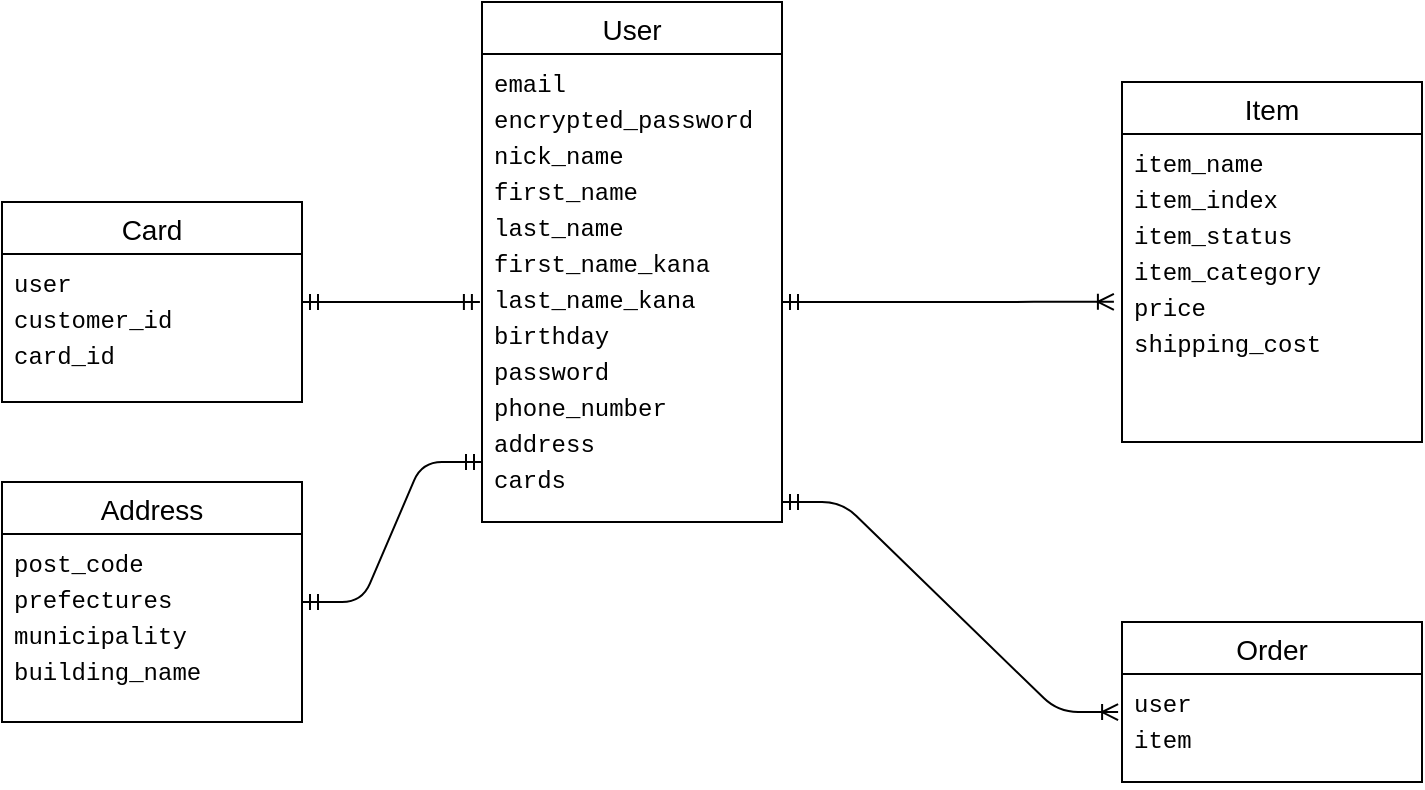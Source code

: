 <mxfile>
    <diagram id="-XTOnoF4f9RBT8s8oQR2" name="ページ1">
        <mxGraphModel dx="808" dy="692" grid="1" gridSize="10" guides="0" tooltips="1" connect="1" arrows="0" fold="1" page="1" pageScale="1" pageWidth="827" pageHeight="1169" math="0" shadow="0">
            <root>
                <mxCell id="0"/>
                <mxCell id="1" parent="0"/>
                <mxCell id="93" value="Address" style="swimlane;fontStyle=0;childLayout=stackLayout;horizontal=1;startSize=26;horizontalStack=0;resizeParent=1;resizeParentMax=0;resizeLast=0;collapsible=1;marginBottom=0;align=center;fontSize=14;" vertex="1" parent="1">
                    <mxGeometry x="40" y="410" width="150" height="120" as="geometry"/>
                </mxCell>
                <mxCell id="94" value="&lt;div style=&quot;font-family: Menlo, Monaco, &amp;quot;Courier New&amp;quot;, monospace; line-height: 18px; white-space: pre;&quot;&gt;&lt;div style=&quot;&quot;&gt;&lt;span style=&quot;background-color: rgb(255, 255, 255);&quot;&gt;&lt;font style=&quot;color: rgb(0, 0, 0);&quot;&gt;post_code&lt;/font&gt;&lt;/span&gt;&lt;/div&gt;&lt;div style=&quot;&quot;&gt;&lt;font style=&quot;color: rgb(0, 0, 0); background-color: rgb(255, 255, 255);&quot;&gt;prefectures &lt;/font&gt;&lt;/div&gt;&lt;div style=&quot;&quot;&gt;&lt;span style=&quot;background-color: rgb(255, 255, 255); color: rgb(204, 204, 204);&quot;&gt;&lt;font style=&quot;color: rgb(0, 0, 0);&quot;&gt;municipality&lt;/font&gt;&lt;/span&gt;&lt;/div&gt;&lt;div style=&quot;&quot;&gt;&lt;span style=&quot;background-color: rgb(255, 255, 255); color: rgb(204, 204, 204);&quot;&gt;&lt;font style=&quot;color: rgb(0, 0, 0);&quot;&gt;building_name&lt;/font&gt;&lt;/span&gt;&lt;/div&gt;&lt;/div&gt;" style="text;strokeColor=none;fillColor=none;spacingLeft=4;spacingRight=4;overflow=hidden;rotatable=0;points=[[0,0.5],[1,0.5]];portConstraint=eastwest;fontSize=12;whiteSpace=wrap;html=1;" vertex="1" parent="93">
                    <mxGeometry y="26" width="150" height="94" as="geometry"/>
                </mxCell>
                <mxCell id="101" value="Item" style="swimlane;fontStyle=0;childLayout=stackLayout;horizontal=1;startSize=26;horizontalStack=0;resizeParent=1;resizeParentMax=0;resizeLast=0;collapsible=1;marginBottom=0;align=center;fontSize=14;" vertex="1" parent="1">
                    <mxGeometry x="600" y="210" width="150" height="180" as="geometry"/>
                </mxCell>
                <mxCell id="102" value="&lt;div style=&quot;font-family: Menlo, Monaco, &amp;quot;Courier New&amp;quot;, monospace; line-height: 18px; white-space: pre;&quot;&gt;&lt;div style=&quot;&quot;&gt;&lt;span style=&quot;background-color: rgb(255, 255, 255);&quot;&gt;&lt;font style=&quot;color: rgb(0, 0, 0);&quot;&gt;item_name    &lt;/font&gt;&lt;/span&gt;&lt;/div&gt;&lt;div style=&quot;&quot;&gt;&lt;span style=&quot;background-color: rgb(255, 255, 255); color: rgb(204, 204, 204);&quot;&gt;&lt;font style=&quot;color: rgb(0, 0, 0);&quot;&gt;item_index   &lt;/font&gt;&lt;/span&gt;&lt;/div&gt;&lt;div style=&quot;&quot;&gt;&lt;span style=&quot;background-color: rgb(255, 255, 255); color: rgb(204, 204, 204);&quot;&gt;&lt;font style=&quot;color: rgb(0, 0, 0);&quot;&gt;item_status  &lt;/font&gt;&lt;/span&gt;&lt;/div&gt;&lt;div style=&quot;&quot;&gt;&lt;span style=&quot;background-color: rgb(255, 255, 255); color: rgb(204, 204, 204);&quot;&gt;&lt;font style=&quot;color: rgb(0, 0, 0);&quot;&gt;item_category&lt;/font&gt;&lt;/span&gt;&lt;/div&gt;&lt;div style=&quot;&quot;&gt;&lt;span style=&quot;background-color: rgb(255, 255, 255); color: rgb(204, 204, 204);&quot;&gt;&lt;font style=&quot;color: rgb(0, 0, 0);&quot;&gt;price        &lt;/font&gt;&lt;/span&gt;&lt;/div&gt;&lt;div style=&quot;&quot;&gt;&lt;span style=&quot;background-color: rgb(255, 255, 255); color: rgb(204, 204, 204);&quot;&gt;&lt;font style=&quot;color: rgb(0, 0, 0);&quot;&gt;shipping_cost&lt;/font&gt;&lt;/span&gt;&lt;/div&gt;&lt;/div&gt;" style="text;strokeColor=none;fillColor=none;spacingLeft=4;spacingRight=4;overflow=hidden;rotatable=0;points=[[0,0.5],[1,0.5]];portConstraint=eastwest;fontSize=12;whiteSpace=wrap;html=1;" vertex="1" parent="101">
                    <mxGeometry y="26" width="150" height="154" as="geometry"/>
                </mxCell>
                <mxCell id="105" value="Order" style="swimlane;fontStyle=0;childLayout=stackLayout;horizontal=1;startSize=26;horizontalStack=0;resizeParent=1;resizeParentMax=0;resizeLast=0;collapsible=1;marginBottom=0;align=center;fontSize=14;" vertex="1" parent="1">
                    <mxGeometry x="600" y="480" width="150" height="80" as="geometry"/>
                </mxCell>
                <mxCell id="106" value="&lt;div style=&quot;font-family: Menlo, Monaco, &amp;quot;Courier New&amp;quot;, monospace; font-weight: normal; font-size: 12px; line-height: 18px; white-space: pre;&quot;&gt;&lt;div style=&quot;&quot;&gt;&lt;span style=&quot;background-color: rgb(255, 255, 255);&quot;&gt;&lt;font style=&quot;color: rgb(0, 0, 0);&quot;&gt;user&lt;/font&gt;&lt;/span&gt;&lt;/div&gt;&lt;div style=&quot;&quot;&gt;&lt;span style=&quot;background-color: rgb(255, 255, 255); color: rgb(204, 204, 204);&quot;&gt;&lt;font style=&quot;color: rgb(0, 0, 0);&quot;&gt;item&lt;/font&gt;&lt;/span&gt;&lt;/div&gt;&lt;/div&gt;" style="text;strokeColor=none;fillColor=none;spacingLeft=4;spacingRight=4;overflow=hidden;rotatable=0;points=[[0,0.5],[1,0.5]];portConstraint=eastwest;fontSize=12;whiteSpace=wrap;html=1;" vertex="1" parent="105">
                    <mxGeometry y="26" width="150" height="54" as="geometry"/>
                </mxCell>
                <mxCell id="109" value="Card" style="swimlane;fontStyle=0;childLayout=stackLayout;horizontal=1;startSize=26;horizontalStack=0;resizeParent=1;resizeParentMax=0;resizeLast=0;collapsible=1;marginBottom=0;align=center;fontSize=14;" vertex="1" parent="1">
                    <mxGeometry x="40" y="270" width="150" height="100" as="geometry"/>
                </mxCell>
                <mxCell id="110" value="&lt;div style=&quot;font-family: Menlo, Monaco, &amp;quot;Courier New&amp;quot;, monospace; line-height: 18px; white-space: pre;&quot;&gt;&lt;div style=&quot;&quot;&gt;&lt;span style=&quot;background-color: rgb(255, 255, 255);&quot;&gt;&lt;font style=&quot;color: rgb(0, 0, 0);&quot;&gt;user&lt;/font&gt;&lt;/span&gt;&lt;/div&gt;&lt;div style=&quot;&quot;&gt;&lt;span style=&quot;background-color: rgb(255, 255, 255); color: rgb(204, 204, 204);&quot;&gt;&lt;font style=&quot;color: rgb(0, 0, 0);&quot;&gt;customer_id&lt;/font&gt;&lt;/span&gt;&lt;/div&gt;&lt;div style=&quot;&quot;&gt;&lt;span style=&quot;background-color: rgb(255, 255, 255); color: rgb(204, 204, 204);&quot;&gt;&lt;font style=&quot;color: rgb(0, 0, 0);&quot;&gt;card_id&lt;/font&gt;&lt;/span&gt;&lt;/div&gt;&lt;/div&gt;" style="text;strokeColor=none;fillColor=none;spacingLeft=4;spacingRight=4;overflow=hidden;rotatable=0;points=[[0,0.5],[1,0.5]];portConstraint=eastwest;fontSize=12;whiteSpace=wrap;html=1;" vertex="1" parent="109">
                    <mxGeometry y="26" width="150" height="74" as="geometry"/>
                </mxCell>
                <mxCell id="113" value="User" style="swimlane;fontStyle=0;childLayout=stackLayout;horizontal=1;startSize=26;horizontalStack=0;resizeParent=1;resizeParentMax=0;resizeLast=0;collapsible=1;marginBottom=0;align=center;fontSize=14;" vertex="1" parent="1">
                    <mxGeometry x="280" y="170" width="150" height="260" as="geometry"/>
                </mxCell>
                <mxCell id="114" value="&lt;div style=&quot;font-family: Menlo, Monaco, &amp;quot;Courier New&amp;quot;, monospace; font-weight: normal; font-size: 12px; line-height: 18px; white-space: pre;&quot;&gt;&lt;div style=&quot;&quot;&gt;&lt;span style=&quot;background-color: rgb(255, 255, 255);&quot;&gt;&lt;font style=&quot;color: rgb(0, 0, 0);&quot;&gt;email&lt;/font&gt;&lt;/span&gt;&lt;/div&gt;&lt;div style=&quot;&quot;&gt;&lt;span style=&quot;background-color: rgb(255, 255, 255); color: rgb(204, 204, 204);&quot;&gt;&lt;font style=&quot;color: rgb(0, 0, 0);&quot;&gt;encrypted_password&lt;/font&gt;&lt;/span&gt;&lt;/div&gt;&lt;div style=&quot;&quot;&gt;&lt;span style=&quot;background-color: rgb(255, 255, 255); color: rgb(204, 204, 204);&quot;&gt;&lt;font style=&quot;color: rgb(0, 0, 0);&quot;&gt;nick_name    &lt;/font&gt;&lt;/span&gt;&lt;/div&gt;&lt;div style=&quot;&quot;&gt;&lt;span style=&quot;background-color: rgb(255, 255, 255); color: rgb(204, 204, 204);&quot;&gt;&lt;font style=&quot;color: rgb(0, 0, 0);&quot;&gt;first_name         &lt;/font&gt;&lt;/span&gt;&lt;/div&gt;&lt;div style=&quot;&quot;&gt;&lt;span style=&quot;background-color: rgb(255, 255, 255); color: rgb(204, 204, 204);&quot;&gt;&lt;font style=&quot;color: rgb(0, 0, 0);&quot;&gt;last_name          &lt;/font&gt;&lt;/span&gt;&lt;/div&gt;&lt;div style=&quot;&quot;&gt;&lt;span style=&quot;background-color: rgb(255, 255, 255);&quot;&gt;&lt;font style=&quot;color: rgb(0, 0, 0);&quot;&gt;first_name_kana &lt;/font&gt;&lt;/span&gt;&lt;/div&gt;&lt;div style=&quot;&quot;&gt;&lt;span style=&quot;background-color: rgb(255, 255, 255); color: rgb(204, 204, 204);&quot;&gt;&lt;font style=&quot;color: rgb(0, 0, 0);&quot;&gt;last_name_kana&lt;/font&gt;&lt;/span&gt;&lt;/div&gt;&lt;div style=&quot;&quot;&gt;&lt;span style=&quot;background-color: rgb(255, 255, 255); color: rgb(204, 204, 204);&quot;&gt;&lt;font style=&quot;color: rgb(0, 0, 0);&quot;&gt;birthday           &lt;/font&gt;&lt;/span&gt;&lt;/div&gt;&lt;div style=&quot;&quot;&gt;&lt;span style=&quot;background-color: rgb(255, 255, 255); color: rgb(204, 204, 204);&quot;&gt;&lt;font style=&quot;color: rgb(0, 0, 0);&quot;&gt;password          &lt;/font&gt;&lt;/span&gt;&lt;/div&gt;&lt;div style=&quot;&quot;&gt;&lt;span style=&quot;background-color: rgb(255, 255, 255); color: rgb(204, 204, 204);&quot;&gt;&lt;font style=&quot;color: rgb(0, 0, 0);&quot;&gt;phone_number       &lt;/font&gt;&lt;/span&gt;&lt;/div&gt;&lt;div style=&quot;&quot;&gt;&lt;span style=&quot;background-color: rgb(255, 255, 255); color: rgb(204, 204, 204);&quot;&gt;&lt;font style=&quot;color: rgb(0, 0, 0);&quot;&gt;address            &lt;/font&gt;&lt;/span&gt;&lt;/div&gt;&lt;div style=&quot;&quot;&gt;&lt;span style=&quot;background-color: rgb(255, 255, 255); color: rgb(204, 204, 204);&quot;&gt;&lt;font style=&quot;color: rgb(0, 0, 0);&quot;&gt;cards             &lt;/font&gt;&lt;/span&gt;&lt;/div&gt;&lt;/div&gt;" style="text;spacingLeft=4;spacingRight=4;overflow=hidden;rotatable=0;points=[[0,0.5],[1,0.5]];portConstraint=eastwest;fontSize=12;whiteSpace=wrap;html=1;" vertex="1" parent="113">
                    <mxGeometry y="26" width="150" height="234" as="geometry"/>
                </mxCell>
                <mxCell id="123" value="" style="edgeStyle=entityRelationEdgeStyle;fontSize=12;html=1;endArrow=ERmandOne;startArrow=ERmandOne;entryX=-0.007;entryY=0.355;entryDx=0;entryDy=0;entryPerimeter=0;exitX=1;exitY=0.324;exitDx=0;exitDy=0;exitPerimeter=0;" edge="1" parent="1">
                    <mxGeometry width="100" height="100" relative="1" as="geometry">
                        <mxPoint x="190" y="319.996" as="sourcePoint"/>
                        <mxPoint x="278.95" y="320.02" as="targetPoint"/>
                        <Array as="points">
                            <mxPoint x="190" y="320.02"/>
                            <mxPoint x="200" y="330.02"/>
                            <mxPoint x="200" y="320.95"/>
                        </Array>
                    </mxGeometry>
                </mxCell>
                <mxCell id="128" value="" style="edgeStyle=entityRelationEdgeStyle;fontSize=12;html=1;endArrow=ERoneToMany;startArrow=ERmandOne;entryX=-0.027;entryY=0.545;entryDx=0;entryDy=0;entryPerimeter=0;" edge="1" parent="1" target="102">
                    <mxGeometry width="100" height="100" relative="1" as="geometry">
                        <mxPoint x="430" y="320" as="sourcePoint"/>
                        <mxPoint x="530" y="220" as="targetPoint"/>
                    </mxGeometry>
                </mxCell>
                <mxCell id="129" value="" style="edgeStyle=entityRelationEdgeStyle;fontSize=12;html=1;endArrow=ERoneToMany;startArrow=ERmandOne;entryX=-0.013;entryY=0.352;entryDx=0;entryDy=0;entryPerimeter=0;" edge="1" parent="1" target="106">
                    <mxGeometry width="100" height="100" relative="1" as="geometry">
                        <mxPoint x="430" y="420" as="sourcePoint"/>
                        <mxPoint x="530" y="320" as="targetPoint"/>
                    </mxGeometry>
                </mxCell>
                <mxCell id="130" value="" style="edgeStyle=entityRelationEdgeStyle;fontSize=12;html=1;endArrow=ERmandOne;startArrow=ERmandOne;entryX=0;entryY=0.872;entryDx=0;entryDy=0;entryPerimeter=0;" edge="1" parent="1" target="114">
                    <mxGeometry width="100" height="100" relative="1" as="geometry">
                        <mxPoint x="190" y="470" as="sourcePoint"/>
                        <mxPoint x="430" y="470" as="targetPoint"/>
                        <Array as="points">
                            <mxPoint y="600"/>
                            <mxPoint x="250" y="605"/>
                            <mxPoint x="180" y="540"/>
                        </Array>
                    </mxGeometry>
                </mxCell>
            </root>
        </mxGraphModel>
    </diagram>
</mxfile>